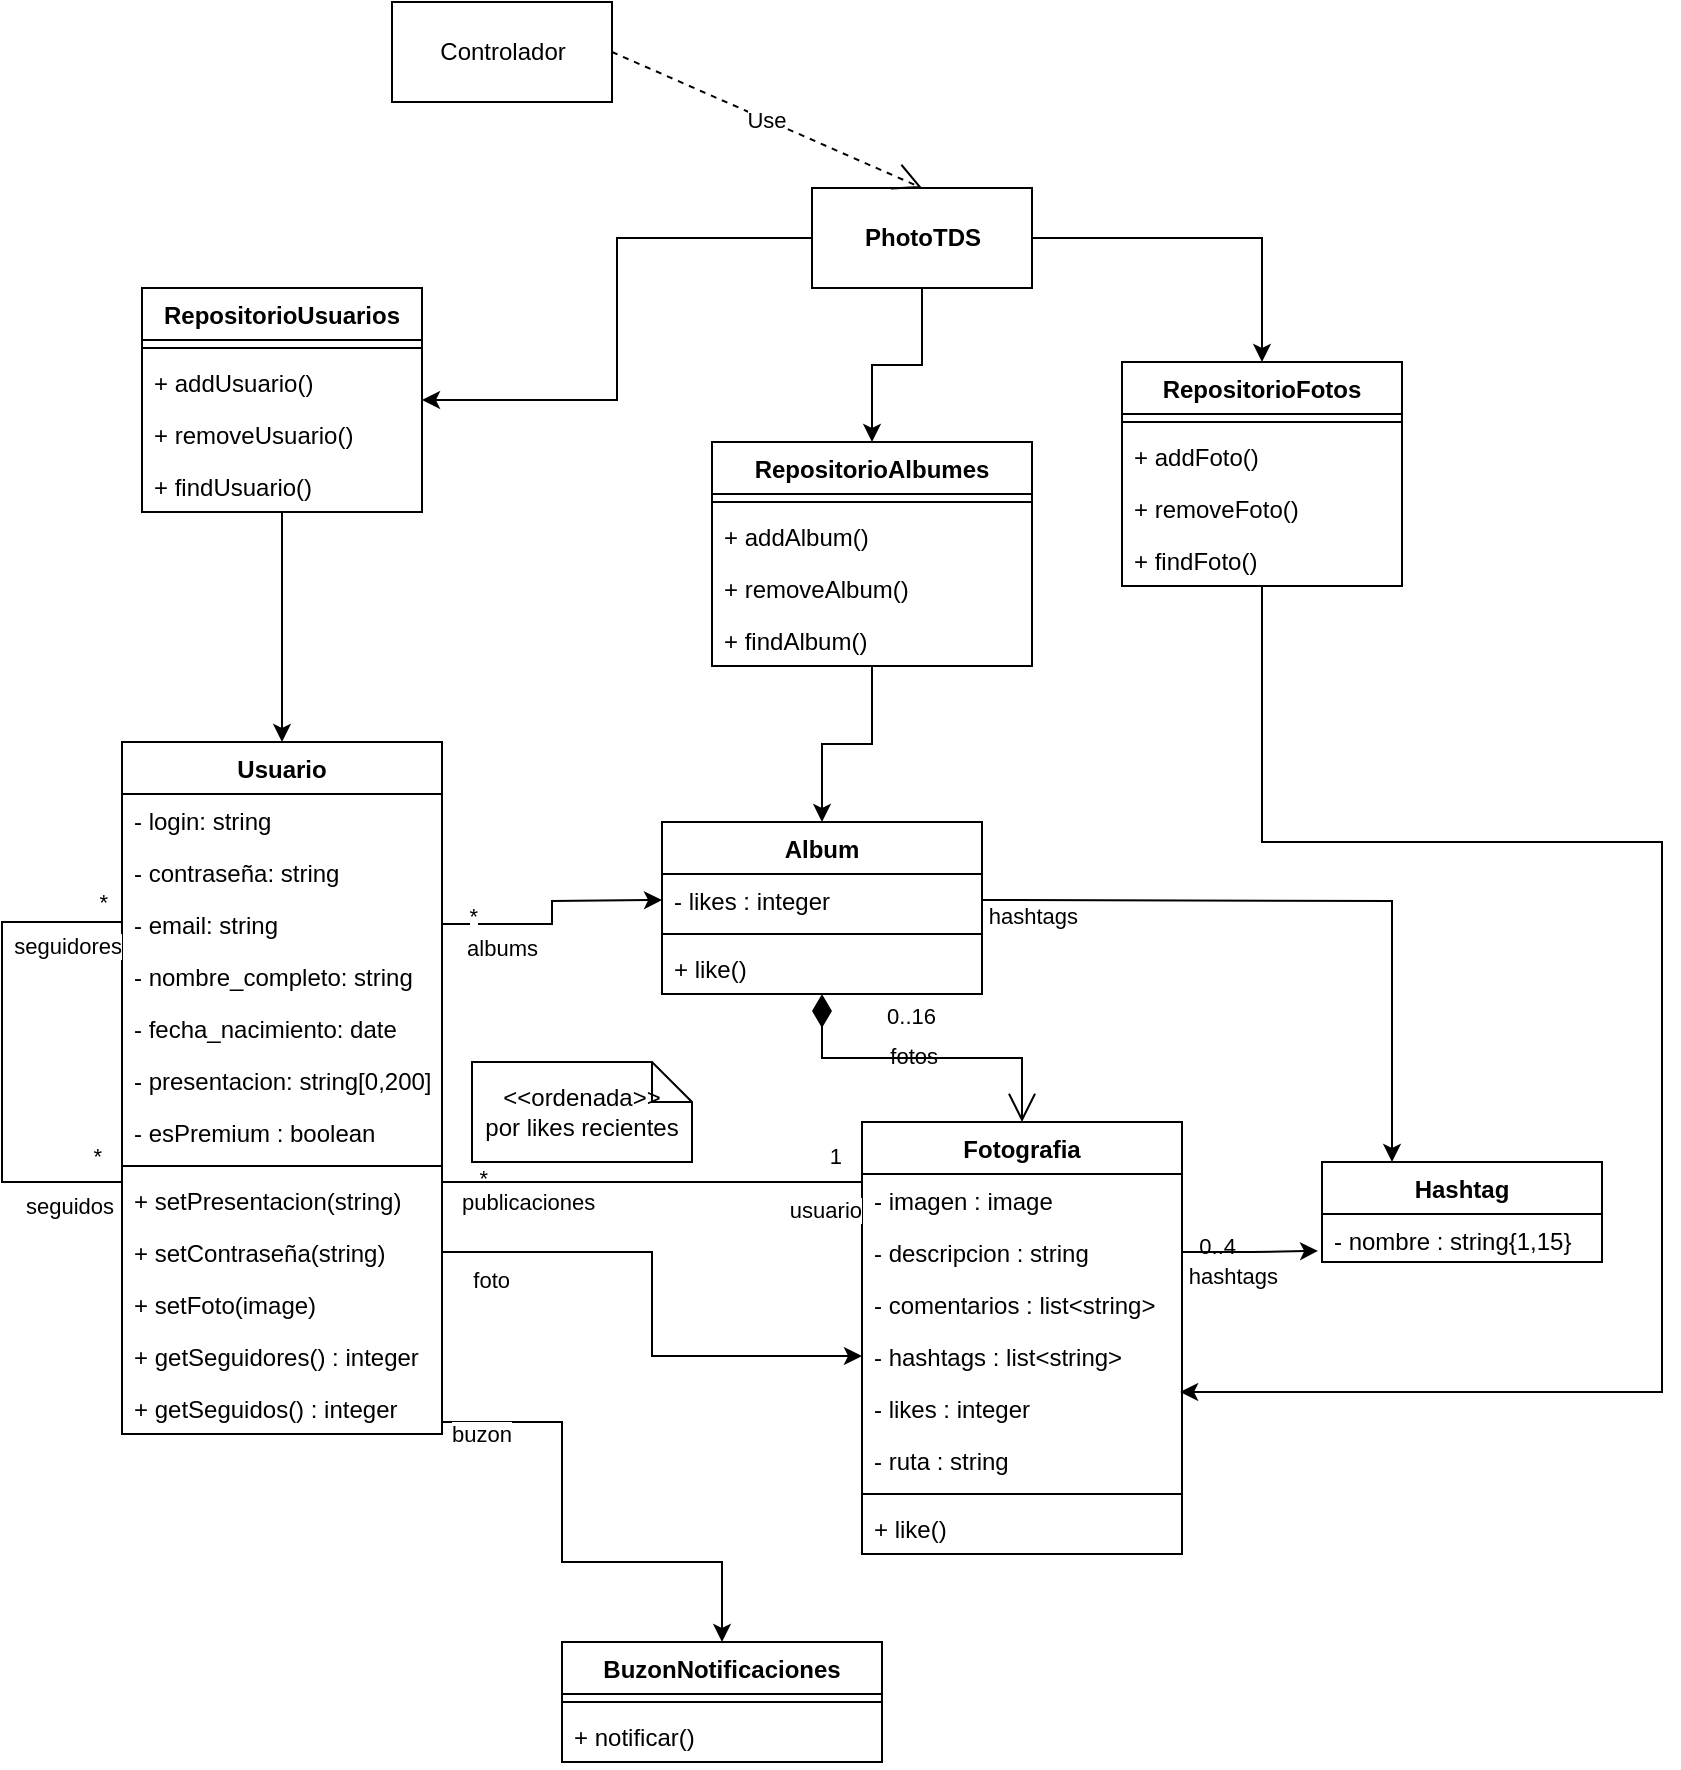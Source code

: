 <mxfile version="20.3.3" type="device"><diagram id="C5RBs43oDa-KdzZeNtuy" name="Page-1"><mxGraphModel dx="1036" dy="481" grid="1" gridSize="10" guides="1" tooltips="1" connect="1" arrows="1" fold="1" page="1" pageScale="1" pageWidth="827" pageHeight="1169" math="0" shadow="0"><root><mxCell id="WIyWlLk6GJQsqaUBKTNV-0"/><mxCell id="WIyWlLk6GJQsqaUBKTNV-1" parent="WIyWlLk6GJQsqaUBKTNV-0"/><mxCell id="jVLbIvKezEy1Tv3aa2ro-0" value="Usuario" style="swimlane;fontStyle=1;align=center;verticalAlign=top;childLayout=stackLayout;horizontal=1;startSize=26;horizontalStack=0;resizeParent=1;resizeParentMax=0;resizeLast=0;collapsible=1;marginBottom=0;" parent="WIyWlLk6GJQsqaUBKTNV-1" vertex="1"><mxGeometry x="140" y="450" width="160" height="346" as="geometry"/></mxCell><mxCell id="jVLbIvKezEy1Tv3aa2ro-1" value="- login: string&#xA;" style="text;strokeColor=none;fillColor=none;align=left;verticalAlign=top;spacingLeft=4;spacingRight=4;overflow=hidden;rotatable=0;points=[[0,0.5],[1,0.5]];portConstraint=eastwest;" parent="jVLbIvKezEy1Tv3aa2ro-0" vertex="1"><mxGeometry y="26" width="160" height="26" as="geometry"/></mxCell><mxCell id="jVLbIvKezEy1Tv3aa2ro-4" value="- contraseña: string" style="text;strokeColor=none;fillColor=none;align=left;verticalAlign=top;spacingLeft=4;spacingRight=4;overflow=hidden;rotatable=0;points=[[0,0.5],[1,0.5]];portConstraint=eastwest;" parent="jVLbIvKezEy1Tv3aa2ro-0" vertex="1"><mxGeometry y="52" width="160" height="26" as="geometry"/></mxCell><mxCell id="jVLbIvKezEy1Tv3aa2ro-5" value="- email: string&#xA;" style="text;strokeColor=none;fillColor=none;align=left;verticalAlign=top;spacingLeft=4;spacingRight=4;overflow=hidden;rotatable=0;points=[[0,0.5],[1,0.5]];portConstraint=eastwest;" parent="jVLbIvKezEy1Tv3aa2ro-0" vertex="1"><mxGeometry y="78" width="160" height="26" as="geometry"/></mxCell><mxCell id="jVLbIvKezEy1Tv3aa2ro-6" value="- nombre_completo: string" style="text;strokeColor=none;fillColor=none;align=left;verticalAlign=top;spacingLeft=4;spacingRight=4;overflow=hidden;rotatable=0;points=[[0,0.5],[1,0.5]];portConstraint=eastwest;" parent="jVLbIvKezEy1Tv3aa2ro-0" vertex="1"><mxGeometry y="104" width="160" height="26" as="geometry"/></mxCell><mxCell id="jVLbIvKezEy1Tv3aa2ro-7" value="- fecha_nacimiento: date&#xA;" style="text;strokeColor=none;fillColor=none;align=left;verticalAlign=top;spacingLeft=4;spacingRight=4;overflow=hidden;rotatable=0;points=[[0,0.5],[1,0.5]];portConstraint=eastwest;" parent="jVLbIvKezEy1Tv3aa2ro-0" vertex="1"><mxGeometry y="130" width="160" height="26" as="geometry"/></mxCell><mxCell id="jVLbIvKezEy1Tv3aa2ro-8" value="- presentacion: string[0,200]" style="text;strokeColor=none;fillColor=none;align=left;verticalAlign=top;spacingLeft=4;spacingRight=4;overflow=hidden;rotatable=0;points=[[0,0.5],[1,0.5]];portConstraint=eastwest;" parent="jVLbIvKezEy1Tv3aa2ro-0" vertex="1"><mxGeometry y="156" width="160" height="26" as="geometry"/></mxCell><mxCell id="7bCi8Z1Om3G70QLoUBXJ-6" value="- esPremium : boolean" style="text;strokeColor=none;fillColor=none;align=left;verticalAlign=top;spacingLeft=4;spacingRight=4;overflow=hidden;rotatable=0;points=[[0,0.5],[1,0.5]];portConstraint=eastwest;" vertex="1" parent="jVLbIvKezEy1Tv3aa2ro-0"><mxGeometry y="182" width="160" height="26" as="geometry"/></mxCell><mxCell id="jVLbIvKezEy1Tv3aa2ro-2" value="" style="line;strokeWidth=1;fillColor=none;align=left;verticalAlign=middle;spacingTop=-1;spacingLeft=3;spacingRight=3;rotatable=0;labelPosition=right;points=[];portConstraint=eastwest;strokeColor=inherit;" parent="jVLbIvKezEy1Tv3aa2ro-0" vertex="1"><mxGeometry y="208" width="160" height="8" as="geometry"/></mxCell><mxCell id="jVLbIvKezEy1Tv3aa2ro-3" value="+ setPresentacion(string)&#xA;" style="text;strokeColor=none;fillColor=none;align=left;verticalAlign=top;spacingLeft=4;spacingRight=4;overflow=hidden;rotatable=0;points=[[0,0.5],[1,0.5]];portConstraint=eastwest;" parent="jVLbIvKezEy1Tv3aa2ro-0" vertex="1"><mxGeometry y="216" width="160" height="26" as="geometry"/></mxCell><mxCell id="jVLbIvKezEy1Tv3aa2ro-12" value="+ setContraseña(string)" style="text;strokeColor=none;fillColor=none;align=left;verticalAlign=top;spacingLeft=4;spacingRight=4;overflow=hidden;rotatable=0;points=[[0,0.5],[1,0.5]];portConstraint=eastwest;" parent="jVLbIvKezEy1Tv3aa2ro-0" vertex="1"><mxGeometry y="242" width="160" height="26" as="geometry"/></mxCell><mxCell id="jVLbIvKezEy1Tv3aa2ro-10" value="+ setFoto(image)" style="text;strokeColor=none;fillColor=none;align=left;verticalAlign=top;spacingLeft=4;spacingRight=4;overflow=hidden;rotatable=0;points=[[0,0.5],[1,0.5]];portConstraint=eastwest;" parent="jVLbIvKezEy1Tv3aa2ro-0" vertex="1"><mxGeometry y="268" width="160" height="26" as="geometry"/></mxCell><mxCell id="YEJXTkd5W_x5WVd5FLx8-0" value="+ getSeguidores() : integer&#xA;" style="text;strokeColor=none;fillColor=none;align=left;verticalAlign=top;spacingLeft=4;spacingRight=4;overflow=hidden;rotatable=0;points=[[0,0.5],[1,0.5]];portConstraint=eastwest;" parent="jVLbIvKezEy1Tv3aa2ro-0" vertex="1"><mxGeometry y="294" width="160" height="26" as="geometry"/></mxCell><mxCell id="YEJXTkd5W_x5WVd5FLx8-1" value="+ getSeguidos() : integer&#xA;" style="text;strokeColor=none;fillColor=none;align=left;verticalAlign=top;spacingLeft=4;spacingRight=4;overflow=hidden;rotatable=0;points=[[0,0.5],[1,0.5]];portConstraint=eastwest;" parent="jVLbIvKezEy1Tv3aa2ro-0" vertex="1"><mxGeometry y="320" width="160" height="26" as="geometry"/></mxCell><mxCell id="jVLbIvKezEy1Tv3aa2ro-18" value="Fotografia" style="swimlane;fontStyle=1;childLayout=stackLayout;horizontal=1;startSize=26;fillColor=none;horizontalStack=0;resizeParent=1;resizeParentMax=0;resizeLast=0;collapsible=1;marginBottom=0;" parent="WIyWlLk6GJQsqaUBKTNV-1" vertex="1"><mxGeometry x="510" y="640" width="160" height="216" as="geometry"/></mxCell><mxCell id="jVLbIvKezEy1Tv3aa2ro-19" value="- imagen : image&#xA;" style="text;strokeColor=none;fillColor=none;align=left;verticalAlign=top;spacingLeft=4;spacingRight=4;overflow=hidden;rotatable=0;points=[[0,0.5],[1,0.5]];portConstraint=eastwest;" parent="jVLbIvKezEy1Tv3aa2ro-18" vertex="1"><mxGeometry y="26" width="160" height="26" as="geometry"/></mxCell><mxCell id="jVLbIvKezEy1Tv3aa2ro-25" value="- descripcion : string" style="text;strokeColor=none;fillColor=none;align=left;verticalAlign=top;spacingLeft=4;spacingRight=4;overflow=hidden;rotatable=0;points=[[0,0.5],[1,0.5]];portConstraint=eastwest;" parent="jVLbIvKezEy1Tv3aa2ro-18" vertex="1"><mxGeometry y="52" width="160" height="26" as="geometry"/></mxCell><mxCell id="jVLbIvKezEy1Tv3aa2ro-26" value="- comentarios : list&lt;string&gt;" style="text;strokeColor=none;fillColor=none;align=left;verticalAlign=top;spacingLeft=4;spacingRight=4;overflow=hidden;rotatable=0;points=[[0,0.5],[1,0.5]];portConstraint=eastwest;" parent="jVLbIvKezEy1Tv3aa2ro-18" vertex="1"><mxGeometry y="78" width="160" height="26" as="geometry"/></mxCell><mxCell id="jVLbIvKezEy1Tv3aa2ro-27" value="- hashtags : list&lt;string&gt;" style="text;strokeColor=none;fillColor=none;align=left;verticalAlign=top;spacingLeft=4;spacingRight=4;overflow=hidden;rotatable=0;points=[[0,0.5],[1,0.5]];portConstraint=eastwest;" parent="jVLbIvKezEy1Tv3aa2ro-18" vertex="1"><mxGeometry y="104" width="160" height="26" as="geometry"/></mxCell><mxCell id="jVLbIvKezEy1Tv3aa2ro-28" value="- likes : integer" style="text;strokeColor=none;fillColor=none;align=left;verticalAlign=top;spacingLeft=4;spacingRight=4;overflow=hidden;rotatable=0;points=[[0,0.5],[1,0.5]];portConstraint=eastwest;" parent="jVLbIvKezEy1Tv3aa2ro-18" vertex="1"><mxGeometry y="130" width="160" height="26" as="geometry"/></mxCell><mxCell id="jVLbIvKezEy1Tv3aa2ro-29" value="- ruta : string" style="text;strokeColor=none;fillColor=none;align=left;verticalAlign=top;spacingLeft=4;spacingRight=4;overflow=hidden;rotatable=0;points=[[0,0.5],[1,0.5]];portConstraint=eastwest;" parent="jVLbIvKezEy1Tv3aa2ro-18" vertex="1"><mxGeometry y="156" width="160" height="26" as="geometry"/></mxCell><mxCell id="7bCi8Z1Om3G70QLoUBXJ-40" value="" style="line;strokeWidth=1;fillColor=none;align=left;verticalAlign=middle;spacingTop=-1;spacingLeft=3;spacingRight=3;rotatable=0;labelPosition=right;points=[];portConstraint=eastwest;strokeColor=inherit;" vertex="1" parent="jVLbIvKezEy1Tv3aa2ro-18"><mxGeometry y="182" width="160" height="8" as="geometry"/></mxCell><mxCell id="7bCi8Z1Om3G70QLoUBXJ-41" value="+ like()" style="text;strokeColor=none;fillColor=none;align=left;verticalAlign=top;spacingLeft=4;spacingRight=4;overflow=hidden;rotatable=0;points=[[0,0.5],[1,0.5]];portConstraint=eastwest;" vertex="1" parent="jVLbIvKezEy1Tv3aa2ro-18"><mxGeometry y="190" width="160" height="26" as="geometry"/></mxCell><mxCell id="jVLbIvKezEy1Tv3aa2ro-22" style="edgeStyle=orthogonalEdgeStyle;rounded=0;orthogonalLoop=1;jettySize=auto;html=1;exitX=1;exitY=0.5;exitDx=0;exitDy=0;entryX=0;entryY=0.5;entryDx=0;entryDy=0;" parent="WIyWlLk6GJQsqaUBKTNV-1" source="jVLbIvKezEy1Tv3aa2ro-12" target="jVLbIvKezEy1Tv3aa2ro-27" edge="1"><mxGeometry relative="1" as="geometry"><mxPoint x="460" y="730" as="targetPoint"/><Array as="points"/></mxGeometry></mxCell><mxCell id="jVLbIvKezEy1Tv3aa2ro-24" value="0..4" style="edgeLabel;resizable=0;html=1;align=right;verticalAlign=bottom;" parent="WIyWlLk6GJQsqaUBKTNV-1" connectable="0" vertex="1"><mxGeometry x="680.0" y="700.004" as="geometry"><mxPoint x="17" y="10" as="offset"/></mxGeometry></mxCell><mxCell id="YEJXTkd5W_x5WVd5FLx8-2" value="BuzonNotificaciones" style="swimlane;fontStyle=1;align=center;verticalAlign=top;childLayout=stackLayout;horizontal=1;startSize=26;horizontalStack=0;resizeParent=1;resizeParentMax=0;resizeLast=0;collapsible=1;marginBottom=0;" parent="WIyWlLk6GJQsqaUBKTNV-1" vertex="1"><mxGeometry x="360" y="900" width="160" height="60" as="geometry"/></mxCell><mxCell id="YEJXTkd5W_x5WVd5FLx8-4" value="" style="line;strokeWidth=1;fillColor=none;align=left;verticalAlign=middle;spacingTop=-1;spacingLeft=3;spacingRight=3;rotatable=0;labelPosition=right;points=[];portConstraint=eastwest;strokeColor=inherit;" parent="YEJXTkd5W_x5WVd5FLx8-2" vertex="1"><mxGeometry y="26" width="160" height="8" as="geometry"/></mxCell><mxCell id="YEJXTkd5W_x5WVd5FLx8-5" value="+ notificar()" style="text;strokeColor=none;fillColor=none;align=left;verticalAlign=top;spacingLeft=4;spacingRight=4;overflow=hidden;rotatable=0;points=[[0,0.5],[1,0.5]];portConstraint=eastwest;" parent="YEJXTkd5W_x5WVd5FLx8-2" vertex="1"><mxGeometry y="34" width="160" height="26" as="geometry"/></mxCell><mxCell id="YEJXTkd5W_x5WVd5FLx8-7" style="edgeStyle=orthogonalEdgeStyle;rounded=0;orthogonalLoop=1;jettySize=auto;html=1;exitX=1;exitY=0.5;exitDx=0;exitDy=0;entryX=0.5;entryY=0;entryDx=0;entryDy=0;" parent="WIyWlLk6GJQsqaUBKTNV-1" source="jVLbIvKezEy1Tv3aa2ro-10" target="YEJXTkd5W_x5WVd5FLx8-2" edge="1"><mxGeometry relative="1" as="geometry"><Array as="points"><mxPoint x="300" y="790"/><mxPoint x="360" y="790"/><mxPoint x="360" y="860"/><mxPoint x="440" y="860"/></Array></mxGeometry></mxCell><mxCell id="YEJXTkd5W_x5WVd5FLx8-8" value="Album" style="swimlane;fontStyle=1;align=center;verticalAlign=top;childLayout=stackLayout;horizontal=1;startSize=26;horizontalStack=0;resizeParent=1;resizeParentMax=0;resizeLast=0;collapsible=1;marginBottom=0;" parent="WIyWlLk6GJQsqaUBKTNV-1" vertex="1"><mxGeometry x="410" y="490" width="160" height="86" as="geometry"/></mxCell><mxCell id="7bCi8Z1Om3G70QLoUBXJ-22" value="- likes : integer" style="text;strokeColor=none;fillColor=none;align=left;verticalAlign=top;spacingLeft=4;spacingRight=4;overflow=hidden;rotatable=0;points=[[0,0.5],[1,0.5]];portConstraint=eastwest;" vertex="1" parent="YEJXTkd5W_x5WVd5FLx8-8"><mxGeometry y="26" width="160" height="26" as="geometry"/></mxCell><mxCell id="YEJXTkd5W_x5WVd5FLx8-10" value="" style="line;strokeWidth=1;fillColor=none;align=left;verticalAlign=middle;spacingTop=-1;spacingLeft=3;spacingRight=3;rotatable=0;labelPosition=right;points=[];portConstraint=eastwest;strokeColor=inherit;" parent="YEJXTkd5W_x5WVd5FLx8-8" vertex="1"><mxGeometry y="52" width="160" height="8" as="geometry"/></mxCell><mxCell id="7bCi8Z1Om3G70QLoUBXJ-42" value="+ like()" style="text;strokeColor=none;fillColor=none;align=left;verticalAlign=top;spacingLeft=4;spacingRight=4;overflow=hidden;rotatable=0;points=[[0,0.5],[1,0.5]];portConstraint=eastwest;" vertex="1" parent="YEJXTkd5W_x5WVd5FLx8-8"><mxGeometry y="60" width="160" height="26" as="geometry"/></mxCell><mxCell id="YEJXTkd5W_x5WVd5FLx8-12" value="Hashtag" style="swimlane;fontStyle=1;childLayout=stackLayout;horizontal=1;startSize=26;fillColor=none;horizontalStack=0;resizeParent=1;resizeParentMax=0;resizeLast=0;collapsible=1;marginBottom=0;" parent="WIyWlLk6GJQsqaUBKTNV-1" vertex="1"><mxGeometry x="740" y="660" width="140" height="50" as="geometry"/></mxCell><mxCell id="YEJXTkd5W_x5WVd5FLx8-13" value="- nombre : string{1,15}" style="text;strokeColor=none;fillColor=none;align=left;verticalAlign=top;spacingLeft=4;spacingRight=4;overflow=hidden;rotatable=0;points=[[0,0.5],[1,0.5]];portConstraint=eastwest;" parent="YEJXTkd5W_x5WVd5FLx8-12" vertex="1"><mxGeometry y="26" width="140" height="24" as="geometry"/></mxCell><mxCell id="YEJXTkd5W_x5WVd5FLx8-16" style="edgeStyle=orthogonalEdgeStyle;rounded=0;orthogonalLoop=1;jettySize=auto;html=1;exitX=1;exitY=0.5;exitDx=0;exitDy=0;entryX=-0.014;entryY=0.769;entryDx=0;entryDy=0;entryPerimeter=0;" parent="WIyWlLk6GJQsqaUBKTNV-1" source="jVLbIvKezEy1Tv3aa2ro-25" target="YEJXTkd5W_x5WVd5FLx8-13" edge="1"><mxGeometry relative="1" as="geometry"/></mxCell><mxCell id="YEJXTkd5W_x5WVd5FLx8-17" value="hashtags" style="edgeLabel;resizable=0;html=1;align=right;verticalAlign=bottom;" parent="WIyWlLk6GJQsqaUBKTNV-1" connectable="0" vertex="1"><mxGeometry x="720.0" y="740.004" as="geometry"><mxPoint x="-2" y="-15" as="offset"/></mxGeometry></mxCell><mxCell id="YEJXTkd5W_x5WVd5FLx8-18" value="foto" style="edgeLabel;resizable=0;html=1;align=right;verticalAlign=bottom;" parent="WIyWlLk6GJQsqaUBKTNV-1" connectable="0" vertex="1"><mxGeometry x="360.0" y="750.004" as="geometry"><mxPoint x="-26" y="-23" as="offset"/></mxGeometry></mxCell><mxCell id="YEJXTkd5W_x5WVd5FLx8-19" style="edgeStyle=orthogonalEdgeStyle;rounded=0;orthogonalLoop=1;jettySize=auto;html=1;exitX=1;exitY=0.5;exitDx=0;exitDy=0;entryX=0.25;entryY=0;entryDx=0;entryDy=0;" parent="WIyWlLk6GJQsqaUBKTNV-1" target="YEJXTkd5W_x5WVd5FLx8-12" edge="1"><mxGeometry relative="1" as="geometry"><mxPoint x="570" y="529" as="sourcePoint"/></mxGeometry></mxCell><mxCell id="YEJXTkd5W_x5WVd5FLx8-20" style="edgeStyle=orthogonalEdgeStyle;rounded=0;orthogonalLoop=1;jettySize=auto;html=1;exitX=1;exitY=0.5;exitDx=0;exitDy=0;entryX=0;entryY=0.5;entryDx=0;entryDy=0;" parent="WIyWlLk6GJQsqaUBKTNV-1" source="jVLbIvKezEy1Tv3aa2ro-5" edge="1"><mxGeometry relative="1" as="geometry"><mxPoint x="410" y="529" as="targetPoint"/></mxGeometry></mxCell><mxCell id="YEJXTkd5W_x5WVd5FLx8-21" value="albums" style="edgeLabel;resizable=0;html=1;align=right;verticalAlign=bottom;" parent="WIyWlLk6GJQsqaUBKTNV-1" connectable="0" vertex="1"><mxGeometry x="350.0" y="576.004" as="geometry"><mxPoint x="-2" y="-15" as="offset"/></mxGeometry></mxCell><mxCell id="YEJXTkd5W_x5WVd5FLx8-22" value="&lt;div style=&quot;text-align: left;&quot;&gt;*&lt;/div&gt;" style="edgeLabel;resizable=0;html=1;align=right;verticalAlign=bottom;" parent="WIyWlLk6GJQsqaUBKTNV-1" connectable="0" vertex="1"><mxGeometry x="320.0" y="560.004" as="geometry"><mxPoint x="-2" y="-15" as="offset"/></mxGeometry></mxCell><mxCell id="YEJXTkd5W_x5WVd5FLx8-23" value="hashtags" style="edgeLabel;resizable=0;html=1;align=right;verticalAlign=bottom;" parent="WIyWlLk6GJQsqaUBKTNV-1" connectable="0" vertex="1"><mxGeometry x="620.0" y="560.004" as="geometry"><mxPoint x="-2" y="-15" as="offset"/></mxGeometry></mxCell><mxCell id="YEJXTkd5W_x5WVd5FLx8-26" value="0..16" style="edgeLabel;resizable=0;html=1;align=right;verticalAlign=bottom;" parent="WIyWlLk6GJQsqaUBKTNV-1" connectable="0" vertex="1"><mxGeometry x="530.0" y="585.004" as="geometry"><mxPoint x="17" y="10" as="offset"/></mxGeometry></mxCell><mxCell id="YEJXTkd5W_x5WVd5FLx8-27" value="fotos" style="edgeLabel;resizable=0;html=1;align=right;verticalAlign=bottom;" parent="WIyWlLk6GJQsqaUBKTNV-1" connectable="0" vertex="1"><mxGeometry x="550.0" y="630.004" as="geometry"><mxPoint x="-2" y="-15" as="offset"/></mxGeometry></mxCell><mxCell id="YEJXTkd5W_x5WVd5FLx8-29" value="publicaciones" style="edgeLabel;resizable=0;html=1;align=left;verticalAlign=bottom;" parent="WIyWlLk6GJQsqaUBKTNV-1" connectable="0" vertex="1"><mxGeometry x="300.0" y="690.004" as="geometry"><mxPoint x="8" y="-2" as="offset"/></mxGeometry></mxCell><mxCell id="YEJXTkd5W_x5WVd5FLx8-31" value="*" style="edgeLabel;resizable=0;html=1;align=right;verticalAlign=bottom;" parent="WIyWlLk6GJQsqaUBKTNV-1" connectable="0" vertex="1"><mxGeometry x="370.0" y="780.004" as="geometry"><mxPoint x="-47" y="-104" as="offset"/></mxGeometry></mxCell><mxCell id="YEJXTkd5W_x5WVd5FLx8-32" value="buzon" style="edgeLabel;resizable=0;html=1;align=right;verticalAlign=bottom;" parent="WIyWlLk6GJQsqaUBKTNV-1" connectable="0" vertex="1"><mxGeometry x="330.0" y="800.004" as="geometry"><mxPoint x="5" y="4" as="offset"/></mxGeometry></mxCell><mxCell id="YEJXTkd5W_x5WVd5FLx8-33" value="RepositorioUsuarios" style="swimlane;fontStyle=1;childLayout=stackLayout;horizontal=1;startSize=26;fillColor=none;horizontalStack=0;resizeParent=1;resizeParentMax=0;resizeLast=0;collapsible=1;marginBottom=0;" parent="WIyWlLk6GJQsqaUBKTNV-1" vertex="1"><mxGeometry x="150" y="223" width="140" height="112" as="geometry"/></mxCell><mxCell id="7bCi8Z1Om3G70QLoUBXJ-15" value="" style="line;strokeWidth=1;fillColor=none;align=left;verticalAlign=middle;spacingTop=-1;spacingLeft=3;spacingRight=3;rotatable=0;labelPosition=right;points=[];portConstraint=eastwest;strokeColor=inherit;" vertex="1" parent="YEJXTkd5W_x5WVd5FLx8-33"><mxGeometry y="26" width="140" height="8" as="geometry"/></mxCell><mxCell id="7bCi8Z1Om3G70QLoUBXJ-16" value="+ addUsuario()" style="text;strokeColor=none;fillColor=none;align=left;verticalAlign=top;spacingLeft=4;spacingRight=4;overflow=hidden;rotatable=0;points=[[0,0.5],[1,0.5]];portConstraint=eastwest;" vertex="1" parent="YEJXTkd5W_x5WVd5FLx8-33"><mxGeometry y="34" width="140" height="26" as="geometry"/></mxCell><mxCell id="7bCi8Z1Om3G70QLoUBXJ-17" value="+ removeUsuario()" style="text;strokeColor=none;fillColor=none;align=left;verticalAlign=top;spacingLeft=4;spacingRight=4;overflow=hidden;rotatable=0;points=[[0,0.5],[1,0.5]];portConstraint=eastwest;" vertex="1" parent="YEJXTkd5W_x5WVd5FLx8-33"><mxGeometry y="60" width="140" height="26" as="geometry"/></mxCell><mxCell id="7bCi8Z1Om3G70QLoUBXJ-18" value="+ findUsuario()" style="text;strokeColor=none;fillColor=none;align=left;verticalAlign=top;spacingLeft=4;spacingRight=4;overflow=hidden;rotatable=0;points=[[0,0.5],[1,0.5]];portConstraint=eastwest;" vertex="1" parent="YEJXTkd5W_x5WVd5FLx8-33"><mxGeometry y="86" width="140" height="26" as="geometry"/></mxCell><mxCell id="YEJXTkd5W_x5WVd5FLx8-37" style="edgeStyle=orthogonalEdgeStyle;rounded=0;orthogonalLoop=1;jettySize=auto;html=1;exitX=0.5;exitY=1;exitDx=0;exitDy=0;entryX=0.5;entryY=0;entryDx=0;entryDy=0;" parent="WIyWlLk6GJQsqaUBKTNV-1" source="YEJXTkd5W_x5WVd5FLx8-33" target="jVLbIvKezEy1Tv3aa2ro-0" edge="1"><mxGeometry relative="1" as="geometry"><mxPoint x="180" y="277" as="sourcePoint"/></mxGeometry></mxCell><mxCell id="7bCi8Z1Om3G70QLoUBXJ-24" style="edgeStyle=orthogonalEdgeStyle;rounded=0;orthogonalLoop=1;jettySize=auto;html=1;exitX=0.5;exitY=1;exitDx=0;exitDy=0;entryX=0.994;entryY=0.192;entryDx=0;entryDy=0;entryPerimeter=0;" edge="1" parent="WIyWlLk6GJQsqaUBKTNV-1" source="YEJXTkd5W_x5WVd5FLx8-38" target="jVLbIvKezEy1Tv3aa2ro-28"><mxGeometry relative="1" as="geometry"><Array as="points"><mxPoint x="710" y="500"/><mxPoint x="910" y="500"/><mxPoint x="910" y="775"/></Array></mxGeometry></mxCell><mxCell id="YEJXTkd5W_x5WVd5FLx8-38" value="RepositorioFotos" style="swimlane;fontStyle=1;childLayout=stackLayout;horizontal=1;startSize=26;fillColor=none;horizontalStack=0;resizeParent=1;resizeParentMax=0;resizeLast=0;collapsible=1;marginBottom=0;" parent="WIyWlLk6GJQsqaUBKTNV-1" vertex="1"><mxGeometry x="640" y="260" width="140" height="112" as="geometry"/></mxCell><mxCell id="7bCi8Z1Om3G70QLoUBXJ-7" value="" style="line;strokeWidth=1;fillColor=none;align=left;verticalAlign=middle;spacingTop=-1;spacingLeft=3;spacingRight=3;rotatable=0;labelPosition=right;points=[];portConstraint=eastwest;strokeColor=inherit;" vertex="1" parent="YEJXTkd5W_x5WVd5FLx8-38"><mxGeometry y="26" width="140" height="8" as="geometry"/></mxCell><mxCell id="YEJXTkd5W_x5WVd5FLx8-39" value="+ addFoto()" style="text;strokeColor=none;fillColor=none;align=left;verticalAlign=top;spacingLeft=4;spacingRight=4;overflow=hidden;rotatable=0;points=[[0,0.5],[1,0.5]];portConstraint=eastwest;" parent="YEJXTkd5W_x5WVd5FLx8-38" vertex="1"><mxGeometry y="34" width="140" height="26" as="geometry"/></mxCell><mxCell id="YEJXTkd5W_x5WVd5FLx8-40" value="+ removeFoto()" style="text;strokeColor=none;fillColor=none;align=left;verticalAlign=top;spacingLeft=4;spacingRight=4;overflow=hidden;rotatable=0;points=[[0,0.5],[1,0.5]];portConstraint=eastwest;" parent="YEJXTkd5W_x5WVd5FLx8-38" vertex="1"><mxGeometry y="60" width="140" height="26" as="geometry"/></mxCell><mxCell id="YEJXTkd5W_x5WVd5FLx8-41" value="+ findFoto()" style="text;strokeColor=none;fillColor=none;align=left;verticalAlign=top;spacingLeft=4;spacingRight=4;overflow=hidden;rotatable=0;points=[[0,0.5],[1,0.5]];portConstraint=eastwest;" parent="YEJXTkd5W_x5WVd5FLx8-38" vertex="1"><mxGeometry y="86" width="140" height="26" as="geometry"/></mxCell><mxCell id="7bCi8Z1Om3G70QLoUBXJ-4" style="edgeStyle=orthogonalEdgeStyle;rounded=0;orthogonalLoop=1;jettySize=auto;html=1;exitX=0.5;exitY=1;exitDx=0;exitDy=0;entryX=0.5;entryY=0;entryDx=0;entryDy=0;" edge="1" parent="WIyWlLk6GJQsqaUBKTNV-1" source="7bCi8Z1Om3G70QLoUBXJ-19" target="7bCi8Z1Om3G70QLoUBXJ-0"><mxGeometry relative="1" as="geometry"><mxPoint x="610" y="212" as="sourcePoint"/></mxGeometry></mxCell><mxCell id="YEJXTkd5W_x5WVd5FLx8-47" style="edgeStyle=orthogonalEdgeStyle;rounded=0;orthogonalLoop=1;jettySize=auto;html=1;exitX=0;exitY=0.5;exitDx=0;exitDy=0;" parent="WIyWlLk6GJQsqaUBKTNV-1" source="7bCi8Z1Om3G70QLoUBXJ-19" target="YEJXTkd5W_x5WVd5FLx8-33" edge="1"><mxGeometry relative="1" as="geometry"><mxPoint x="570" y="253" as="sourcePoint"/><mxPoint x="175.94" y="253.998" as="targetPoint"/></mxGeometry></mxCell><mxCell id="7bCi8Z1Om3G70QLoUBXJ-5" style="edgeStyle=orthogonalEdgeStyle;rounded=0;orthogonalLoop=1;jettySize=auto;html=1;exitX=0.5;exitY=1;exitDx=0;exitDy=0;entryX=0.5;entryY=0;entryDx=0;entryDy=0;" edge="1" parent="WIyWlLk6GJQsqaUBKTNV-1" source="7bCi8Z1Om3G70QLoUBXJ-0" target="YEJXTkd5W_x5WVd5FLx8-8"><mxGeometry relative="1" as="geometry"/></mxCell><mxCell id="7bCi8Z1Om3G70QLoUBXJ-0" value="RepositorioAlbumes" style="swimlane;fontStyle=1;align=center;verticalAlign=top;childLayout=stackLayout;horizontal=1;startSize=26;horizontalStack=0;resizeParent=1;resizeParentMax=0;resizeLast=0;collapsible=1;marginBottom=0;" vertex="1" parent="WIyWlLk6GJQsqaUBKTNV-1"><mxGeometry x="435" y="300" width="160" height="112" as="geometry"/></mxCell><mxCell id="7bCi8Z1Om3G70QLoUBXJ-2" value="" style="line;strokeWidth=1;fillColor=none;align=left;verticalAlign=middle;spacingTop=-1;spacingLeft=3;spacingRight=3;rotatable=0;labelPosition=right;points=[];portConstraint=eastwest;strokeColor=inherit;" vertex="1" parent="7bCi8Z1Om3G70QLoUBXJ-0"><mxGeometry y="26" width="160" height="8" as="geometry"/></mxCell><mxCell id="7bCi8Z1Om3G70QLoUBXJ-10" value="+ addAlbum()" style="text;strokeColor=none;fillColor=none;align=left;verticalAlign=top;spacingLeft=4;spacingRight=4;overflow=hidden;rotatable=0;points=[[0,0.5],[1,0.5]];portConstraint=eastwest;" vertex="1" parent="7bCi8Z1Om3G70QLoUBXJ-0"><mxGeometry y="34" width="160" height="26" as="geometry"/></mxCell><mxCell id="7bCi8Z1Om3G70QLoUBXJ-11" value="+ removeAlbum()" style="text;strokeColor=none;fillColor=none;align=left;verticalAlign=top;spacingLeft=4;spacingRight=4;overflow=hidden;rotatable=0;points=[[0,0.5],[1,0.5]];portConstraint=eastwest;" vertex="1" parent="7bCi8Z1Om3G70QLoUBXJ-0"><mxGeometry y="60" width="160" height="26" as="geometry"/></mxCell><mxCell id="7bCi8Z1Om3G70QLoUBXJ-12" value="+ findAlbum()" style="text;strokeColor=none;fillColor=none;align=left;verticalAlign=top;spacingLeft=4;spacingRight=4;overflow=hidden;rotatable=0;points=[[0,0.5],[1,0.5]];portConstraint=eastwest;" vertex="1" parent="7bCi8Z1Om3G70QLoUBXJ-0"><mxGeometry y="86" width="160" height="26" as="geometry"/></mxCell><mxCell id="7bCi8Z1Om3G70QLoUBXJ-23" style="edgeStyle=orthogonalEdgeStyle;rounded=0;orthogonalLoop=1;jettySize=auto;html=1;exitX=1;exitY=0.5;exitDx=0;exitDy=0;entryX=0.5;entryY=0;entryDx=0;entryDy=0;" edge="1" parent="WIyWlLk6GJQsqaUBKTNV-1" source="7bCi8Z1Om3G70QLoUBXJ-19" target="YEJXTkd5W_x5WVd5FLx8-38"><mxGeometry relative="1" as="geometry"/></mxCell><mxCell id="7bCi8Z1Om3G70QLoUBXJ-19" value="&lt;b&gt;PhotoTDS&lt;/b&gt;" style="html=1;" vertex="1" parent="WIyWlLk6GJQsqaUBKTNV-1"><mxGeometry x="485" y="173" width="110" height="50" as="geometry"/></mxCell><mxCell id="7bCi8Z1Om3G70QLoUBXJ-20" value="Controlador" style="html=1;" vertex="1" parent="WIyWlLk6GJQsqaUBKTNV-1"><mxGeometry x="275" y="80" width="110" height="50" as="geometry"/></mxCell><mxCell id="7bCi8Z1Om3G70QLoUBXJ-21" value="Use" style="endArrow=open;endSize=12;dashed=1;html=1;rounded=0;exitX=1;exitY=0.5;exitDx=0;exitDy=0;entryX=0.5;entryY=0;entryDx=0;entryDy=0;" edge="1" parent="WIyWlLk6GJQsqaUBKTNV-1" source="7bCi8Z1Om3G70QLoUBXJ-20" target="7bCi8Z1Om3G70QLoUBXJ-19"><mxGeometry width="160" relative="1" as="geometry"><mxPoint x="390" y="110" as="sourcePoint"/><mxPoint x="550" y="110" as="targetPoint"/></mxGeometry></mxCell><mxCell id="7bCi8Z1Om3G70QLoUBXJ-25" value="" style="endArrow=none;html=1;edgeStyle=orthogonalEdgeStyle;rounded=0;exitX=1;exitY=0.5;exitDx=0;exitDy=0;entryX=0;entryY=0.5;entryDx=0;entryDy=0;" edge="1" parent="WIyWlLk6GJQsqaUBKTNV-1" source="7bCi8Z1Om3G70QLoUBXJ-6" target="jVLbIvKezEy1Tv3aa2ro-19"><mxGeometry relative="1" as="geometry"><mxPoint x="330" y="699" as="sourcePoint"/><mxPoint x="490" y="699" as="targetPoint"/><Array as="points"><mxPoint x="300" y="670"/><mxPoint x="510" y="670"/></Array></mxGeometry></mxCell><mxCell id="7bCi8Z1Om3G70QLoUBXJ-27" value="usuario" style="edgeLabel;resizable=0;html=1;align=right;verticalAlign=bottom;" connectable="0" vertex="1" parent="7bCi8Z1Om3G70QLoUBXJ-25"><mxGeometry x="1" relative="1" as="geometry"><mxPoint y="13" as="offset"/></mxGeometry></mxCell><mxCell id="7bCi8Z1Om3G70QLoUBXJ-31" value="1" style="edgeLabel;resizable=0;html=1;align=right;verticalAlign=bottom;" connectable="0" vertex="1" parent="WIyWlLk6GJQsqaUBKTNV-1"><mxGeometry x="500" y="665" as="geometry"/></mxCell><mxCell id="7bCi8Z1Om3G70QLoUBXJ-32" value="&lt;div&gt;&amp;lt;&amp;lt;ordenada&amp;gt;&amp;gt;&lt;/div&gt;&lt;div&gt;por likes recientes&lt;br&gt;&lt;/div&gt;" style="shape=note;size=20;whiteSpace=wrap;html=1;" vertex="1" parent="WIyWlLk6GJQsqaUBKTNV-1"><mxGeometry x="315" y="610" width="110" height="50" as="geometry"/></mxCell><mxCell id="7bCi8Z1Om3G70QLoUBXJ-33" value="&lt;div&gt;&lt;br&gt;&lt;/div&gt;" style="endArrow=open;html=1;endSize=12;startArrow=diamondThin;startSize=14;startFill=1;edgeStyle=orthogonalEdgeStyle;align=left;verticalAlign=bottom;rounded=0;fillColor=#000000;exitX=0.5;exitY=1;exitDx=0;exitDy=0;entryX=0.5;entryY=0;entryDx=0;entryDy=0;" edge="1" parent="WIyWlLk6GJQsqaUBKTNV-1" source="YEJXTkd5W_x5WVd5FLx8-8" target="jVLbIvKezEy1Tv3aa2ro-18"><mxGeometry x="0.526" y="155" relative="1" as="geometry"><mxPoint x="380" y="600" as="sourcePoint"/><mxPoint x="540" y="600" as="targetPoint"/><mxPoint x="-145" y="-155" as="offset"/></mxGeometry></mxCell><mxCell id="7bCi8Z1Om3G70QLoUBXJ-35" value="" style="endArrow=none;html=1;edgeStyle=orthogonalEdgeStyle;rounded=0;fillColor=#000000;entryX=0;entryY=0.5;entryDx=0;entryDy=0;exitX=0;exitY=0.5;exitDx=0;exitDy=0;" edge="1" parent="WIyWlLk6GJQsqaUBKTNV-1"><mxGeometry relative="1" as="geometry"><mxPoint x="140" y="670" as="sourcePoint"/><mxPoint x="140" y="540" as="targetPoint"/><Array as="points"><mxPoint x="80" y="670"/><mxPoint x="80" y="540"/></Array></mxGeometry></mxCell><mxCell id="7bCi8Z1Om3G70QLoUBXJ-36" value="seguidos" style="edgeLabel;resizable=0;html=1;align=left;verticalAlign=bottom;" connectable="0" vertex="1" parent="7bCi8Z1Om3G70QLoUBXJ-35"><mxGeometry x="-1" relative="1" as="geometry"><mxPoint x="-50" y="20" as="offset"/></mxGeometry></mxCell><mxCell id="7bCi8Z1Om3G70QLoUBXJ-37" value="seguidores" style="edgeLabel;resizable=0;html=1;align=right;verticalAlign=bottom;" connectable="0" vertex="1" parent="7bCi8Z1Om3G70QLoUBXJ-35"><mxGeometry x="1" relative="1" as="geometry"><mxPoint y="20" as="offset"/></mxGeometry></mxCell><mxCell id="7bCi8Z1Om3G70QLoUBXJ-38" value="*" style="edgeLabel;resizable=0;html=1;align=right;verticalAlign=bottom;" connectable="0" vertex="1" parent="WIyWlLk6GJQsqaUBKTNV-1"><mxGeometry x="140" y="540" as="geometry"><mxPoint x="-7" y="-2" as="offset"/></mxGeometry></mxCell><mxCell id="7bCi8Z1Om3G70QLoUBXJ-39" value="*" style="edgeLabel;resizable=0;html=1;align=right;verticalAlign=bottom;" connectable="0" vertex="1" parent="WIyWlLk6GJQsqaUBKTNV-1"><mxGeometry x="130" y="665" as="geometry"/></mxCell></root></mxGraphModel></diagram></mxfile>